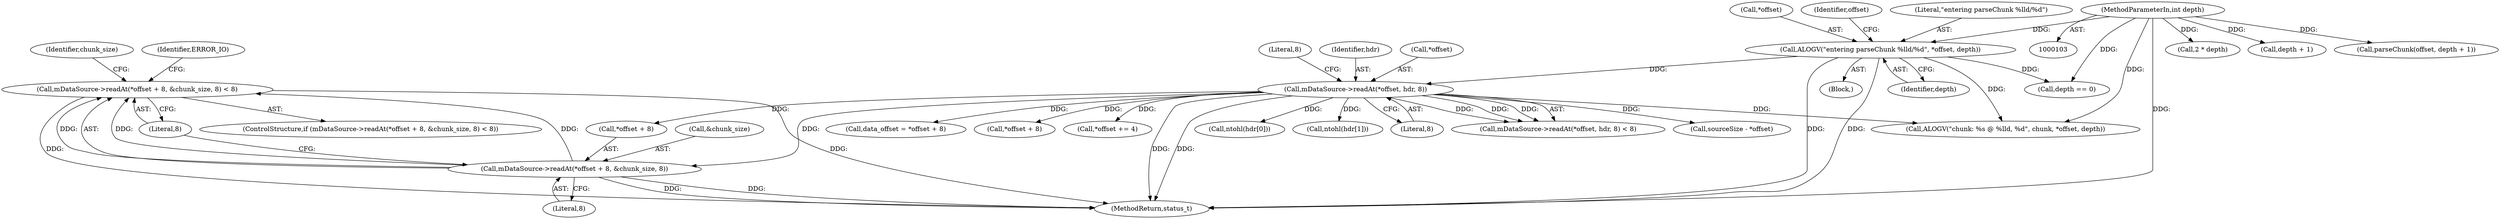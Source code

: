 digraph "0_Android_2674a7218eaa3c87f2ee26d26da5b9170e10f859@API" {
"1000151" [label="(Call,mDataSource->readAt(*offset + 8, &chunk_size, 8) < 8)"];
"1000152" [label="(Call,mDataSource->readAt(*offset + 8, &chunk_size, 8))"];
"1000115" [label="(Call,mDataSource->readAt(*offset, hdr, 8))"];
"1000107" [label="(Call,ALOGV(\"entering parseChunk %lld/%d\", *offset, depth))"];
"1000105" [label="(MethodParameterIn,int depth)"];
"1000139" [label="(Call,data_offset = *offset + 8)"];
"1000250" [label="(Call,2 * depth)"];
"1000345" [label="(Call,depth + 1)"];
"1002927" [label="(MethodReturn,status_t)"];
"1000151" [label="(Call,mDataSource->readAt(*offset + 8, &chunk_size, 8) < 8)"];
"1000157" [label="(Call,&chunk_size)"];
"1000111" [label="(Identifier,depth)"];
"1000141" [label="(Call,*offset + 8)"];
"1000109" [label="(Call,*offset)"];
"1000117" [label="(Identifier,offset)"];
"1000165" [label="(Identifier,chunk_size)"];
"1000120" [label="(Literal,8)"];
"1000119" [label="(Literal,8)"];
"1000118" [label="(Identifier,hdr)"];
"1000160" [label="(Literal,8)"];
"1000108" [label="(Literal,\"entering parseChunk %lld/%d\")"];
"1000211" [label="(Call,*offset += 4)"];
"1000153" [label="(Call,*offset + 8)"];
"1000229" [label="(Call,ALOGV(\"chunk: %s @ %lld, %d\", chunk, *offset, depth))"];
"1000107" [label="(Call,ALOGV(\"entering parseChunk %lld/%d\", *offset, depth))"];
"1000159" [label="(Literal,8)"];
"1000127" [label="(Call,ntohl(hdr[0]))"];
"1000163" [label="(Identifier,ERROR_IO)"];
"1000106" [label="(Block,)"];
"1000116" [label="(Call,*offset)"];
"1000115" [label="(Call,mDataSource->readAt(*offset, hdr, 8))"];
"1000134" [label="(Call,ntohl(hdr[1]))"];
"1000343" [label="(Call,parseChunk(offset, depth + 1))"];
"1000152" [label="(Call,mDataSource->readAt(*offset + 8, &chunk_size, 8))"];
"1000114" [label="(Call,mDataSource->readAt(*offset, hdr, 8) < 8)"];
"1000150" [label="(ControlStructure,if (mDataSource->readAt(*offset + 8, &chunk_size, 8) < 8))"];
"1000105" [label="(MethodParameterIn,int depth)"];
"1000185" [label="(Call,depth == 0)"];
"1000199" [label="(Call,sourceSize - *offset)"];
"1000151" -> "1000150"  [label="AST: "];
"1000151" -> "1000160"  [label="CFG: "];
"1000152" -> "1000151"  [label="AST: "];
"1000160" -> "1000151"  [label="AST: "];
"1000163" -> "1000151"  [label="CFG: "];
"1000165" -> "1000151"  [label="CFG: "];
"1000151" -> "1002927"  [label="DDG: "];
"1000151" -> "1002927"  [label="DDG: "];
"1000152" -> "1000151"  [label="DDG: "];
"1000152" -> "1000151"  [label="DDG: "];
"1000152" -> "1000151"  [label="DDG: "];
"1000152" -> "1000159"  [label="CFG: "];
"1000153" -> "1000152"  [label="AST: "];
"1000157" -> "1000152"  [label="AST: "];
"1000159" -> "1000152"  [label="AST: "];
"1000160" -> "1000152"  [label="CFG: "];
"1000152" -> "1002927"  [label="DDG: "];
"1000152" -> "1002927"  [label="DDG: "];
"1000115" -> "1000152"  [label="DDG: "];
"1000115" -> "1000114"  [label="AST: "];
"1000115" -> "1000119"  [label="CFG: "];
"1000116" -> "1000115"  [label="AST: "];
"1000118" -> "1000115"  [label="AST: "];
"1000119" -> "1000115"  [label="AST: "];
"1000120" -> "1000115"  [label="CFG: "];
"1000115" -> "1002927"  [label="DDG: "];
"1000115" -> "1002927"  [label="DDG: "];
"1000115" -> "1000114"  [label="DDG: "];
"1000115" -> "1000114"  [label="DDG: "];
"1000115" -> "1000114"  [label="DDG: "];
"1000107" -> "1000115"  [label="DDG: "];
"1000115" -> "1000127"  [label="DDG: "];
"1000115" -> "1000134"  [label="DDG: "];
"1000115" -> "1000139"  [label="DDG: "];
"1000115" -> "1000141"  [label="DDG: "];
"1000115" -> "1000153"  [label="DDG: "];
"1000115" -> "1000199"  [label="DDG: "];
"1000115" -> "1000211"  [label="DDG: "];
"1000115" -> "1000229"  [label="DDG: "];
"1000107" -> "1000106"  [label="AST: "];
"1000107" -> "1000111"  [label="CFG: "];
"1000108" -> "1000107"  [label="AST: "];
"1000109" -> "1000107"  [label="AST: "];
"1000111" -> "1000107"  [label="AST: "];
"1000117" -> "1000107"  [label="CFG: "];
"1000107" -> "1002927"  [label="DDG: "];
"1000107" -> "1002927"  [label="DDG: "];
"1000105" -> "1000107"  [label="DDG: "];
"1000107" -> "1000185"  [label="DDG: "];
"1000107" -> "1000229"  [label="DDG: "];
"1000105" -> "1000103"  [label="AST: "];
"1000105" -> "1002927"  [label="DDG: "];
"1000105" -> "1000185"  [label="DDG: "];
"1000105" -> "1000229"  [label="DDG: "];
"1000105" -> "1000250"  [label="DDG: "];
"1000105" -> "1000343"  [label="DDG: "];
"1000105" -> "1000345"  [label="DDG: "];
}
